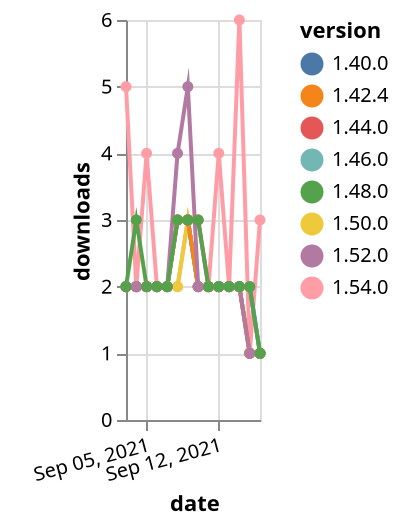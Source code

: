 {"$schema": "https://vega.github.io/schema/vega-lite/v5.json", "description": "A simple bar chart with embedded data.", "data": {"values": [{"date": "2021-09-03", "total": 232, "delta": 5, "version": "1.54.0"}, {"date": "2021-09-04", "total": 234, "delta": 2, "version": "1.54.0"}, {"date": "2021-09-05", "total": 238, "delta": 4, "version": "1.54.0"}, {"date": "2021-09-06", "total": 240, "delta": 2, "version": "1.54.0"}, {"date": "2021-09-07", "total": 242, "delta": 2, "version": "1.54.0"}, {"date": "2021-09-08", "total": 244, "delta": 2, "version": "1.54.0"}, {"date": "2021-09-09", "total": 247, "delta": 3, "version": "1.54.0"}, {"date": "2021-09-10", "total": 249, "delta": 2, "version": "1.54.0"}, {"date": "2021-09-11", "total": 251, "delta": 2, "version": "1.54.0"}, {"date": "2021-09-12", "total": 255, "delta": 4, "version": "1.54.0"}, {"date": "2021-09-13", "total": 257, "delta": 2, "version": "1.54.0"}, {"date": "2021-09-14", "total": 263, "delta": 6, "version": "1.54.0"}, {"date": "2021-09-15", "total": 264, "delta": 1, "version": "1.54.0"}, {"date": "2021-09-16", "total": 267, "delta": 3, "version": "1.54.0"}, {"date": "2021-09-03", "total": 1017, "delta": 2, "version": "1.50.0"}, {"date": "2021-09-04", "total": 1019, "delta": 2, "version": "1.50.0"}, {"date": "2021-09-05", "total": 1021, "delta": 2, "version": "1.50.0"}, {"date": "2021-09-06", "total": 1023, "delta": 2, "version": "1.50.0"}, {"date": "2021-09-07", "total": 1025, "delta": 2, "version": "1.50.0"}, {"date": "2021-09-08", "total": 1027, "delta": 2, "version": "1.50.0"}, {"date": "2021-09-09", "total": 1030, "delta": 3, "version": "1.50.0"}, {"date": "2021-09-10", "total": 1032, "delta": 2, "version": "1.50.0"}, {"date": "2021-09-11", "total": 1034, "delta": 2, "version": "1.50.0"}, {"date": "2021-09-12", "total": 1036, "delta": 2, "version": "1.50.0"}, {"date": "2021-09-13", "total": 1038, "delta": 2, "version": "1.50.0"}, {"date": "2021-09-14", "total": 1040, "delta": 2, "version": "1.50.0"}, {"date": "2021-09-15", "total": 1041, "delta": 1, "version": "1.50.0"}, {"date": "2021-09-16", "total": 1042, "delta": 1, "version": "1.50.0"}, {"date": "2021-09-03", "total": 2072, "delta": 2, "version": "1.44.0"}, {"date": "2021-09-04", "total": 2074, "delta": 2, "version": "1.44.0"}, {"date": "2021-09-05", "total": 2076, "delta": 2, "version": "1.44.0"}, {"date": "2021-09-06", "total": 2078, "delta": 2, "version": "1.44.0"}, {"date": "2021-09-07", "total": 2080, "delta": 2, "version": "1.44.0"}, {"date": "2021-09-08", "total": 2083, "delta": 3, "version": "1.44.0"}, {"date": "2021-09-09", "total": 2086, "delta": 3, "version": "1.44.0"}, {"date": "2021-09-10", "total": 2089, "delta": 3, "version": "1.44.0"}, {"date": "2021-09-11", "total": 2091, "delta": 2, "version": "1.44.0"}, {"date": "2021-09-12", "total": 2093, "delta": 2, "version": "1.44.0"}, {"date": "2021-09-13", "total": 2095, "delta": 2, "version": "1.44.0"}, {"date": "2021-09-14", "total": 2097, "delta": 2, "version": "1.44.0"}, {"date": "2021-09-15", "total": 2098, "delta": 1, "version": "1.44.0"}, {"date": "2021-09-16", "total": 2099, "delta": 1, "version": "1.44.0"}, {"date": "2021-09-03", "total": 2320, "delta": 2, "version": "1.40.0"}, {"date": "2021-09-04", "total": 2322, "delta": 2, "version": "1.40.0"}, {"date": "2021-09-05", "total": 2324, "delta": 2, "version": "1.40.0"}, {"date": "2021-09-06", "total": 2326, "delta": 2, "version": "1.40.0"}, {"date": "2021-09-07", "total": 2328, "delta": 2, "version": "1.40.0"}, {"date": "2021-09-08", "total": 2331, "delta": 3, "version": "1.40.0"}, {"date": "2021-09-09", "total": 2334, "delta": 3, "version": "1.40.0"}, {"date": "2021-09-10", "total": 2336, "delta": 2, "version": "1.40.0"}, {"date": "2021-09-11", "total": 2338, "delta": 2, "version": "1.40.0"}, {"date": "2021-09-12", "total": 2340, "delta": 2, "version": "1.40.0"}, {"date": "2021-09-13", "total": 2342, "delta": 2, "version": "1.40.0"}, {"date": "2021-09-14", "total": 2344, "delta": 2, "version": "1.40.0"}, {"date": "2021-09-15", "total": 2346, "delta": 2, "version": "1.40.0"}, {"date": "2021-09-16", "total": 2347, "delta": 1, "version": "1.40.0"}, {"date": "2021-09-03", "total": 1686, "delta": 2, "version": "1.46.0"}, {"date": "2021-09-04", "total": 1688, "delta": 2, "version": "1.46.0"}, {"date": "2021-09-05", "total": 1690, "delta": 2, "version": "1.46.0"}, {"date": "2021-09-06", "total": 1692, "delta": 2, "version": "1.46.0"}, {"date": "2021-09-07", "total": 1694, "delta": 2, "version": "1.46.0"}, {"date": "2021-09-08", "total": 1697, "delta": 3, "version": "1.46.0"}, {"date": "2021-09-09", "total": 1700, "delta": 3, "version": "1.46.0"}, {"date": "2021-09-10", "total": 1702, "delta": 2, "version": "1.46.0"}, {"date": "2021-09-11", "total": 1704, "delta": 2, "version": "1.46.0"}, {"date": "2021-09-12", "total": 1706, "delta": 2, "version": "1.46.0"}, {"date": "2021-09-13", "total": 1708, "delta": 2, "version": "1.46.0"}, {"date": "2021-09-14", "total": 1710, "delta": 2, "version": "1.46.0"}, {"date": "2021-09-15", "total": 1712, "delta": 2, "version": "1.46.0"}, {"date": "2021-09-16", "total": 1713, "delta": 1, "version": "1.46.0"}, {"date": "2021-09-03", "total": 2276, "delta": 2, "version": "1.42.4"}, {"date": "2021-09-04", "total": 2278, "delta": 2, "version": "1.42.4"}, {"date": "2021-09-05", "total": 2280, "delta": 2, "version": "1.42.4"}, {"date": "2021-09-06", "total": 2282, "delta": 2, "version": "1.42.4"}, {"date": "2021-09-07", "total": 2284, "delta": 2, "version": "1.42.4"}, {"date": "2021-09-08", "total": 2287, "delta": 3, "version": "1.42.4"}, {"date": "2021-09-09", "total": 2290, "delta": 3, "version": "1.42.4"}, {"date": "2021-09-10", "total": 2292, "delta": 2, "version": "1.42.4"}, {"date": "2021-09-11", "total": 2294, "delta": 2, "version": "1.42.4"}, {"date": "2021-09-12", "total": 2296, "delta": 2, "version": "1.42.4"}, {"date": "2021-09-13", "total": 2298, "delta": 2, "version": "1.42.4"}, {"date": "2021-09-14", "total": 2300, "delta": 2, "version": "1.42.4"}, {"date": "2021-09-15", "total": 2301, "delta": 1, "version": "1.42.4"}, {"date": "2021-09-16", "total": 2302, "delta": 1, "version": "1.42.4"}, {"date": "2021-09-03", "total": 801, "delta": 2, "version": "1.52.0"}, {"date": "2021-09-04", "total": 803, "delta": 2, "version": "1.52.0"}, {"date": "2021-09-05", "total": 805, "delta": 2, "version": "1.52.0"}, {"date": "2021-09-06", "total": 807, "delta": 2, "version": "1.52.0"}, {"date": "2021-09-07", "total": 809, "delta": 2, "version": "1.52.0"}, {"date": "2021-09-08", "total": 813, "delta": 4, "version": "1.52.0"}, {"date": "2021-09-09", "total": 818, "delta": 5, "version": "1.52.0"}, {"date": "2021-09-10", "total": 820, "delta": 2, "version": "1.52.0"}, {"date": "2021-09-11", "total": 822, "delta": 2, "version": "1.52.0"}, {"date": "2021-09-12", "total": 824, "delta": 2, "version": "1.52.0"}, {"date": "2021-09-13", "total": 826, "delta": 2, "version": "1.52.0"}, {"date": "2021-09-14", "total": 828, "delta": 2, "version": "1.52.0"}, {"date": "2021-09-15", "total": 829, "delta": 1, "version": "1.52.0"}, {"date": "2021-09-16", "total": 830, "delta": 1, "version": "1.52.0"}, {"date": "2021-09-03", "total": 1486, "delta": 2, "version": "1.48.0"}, {"date": "2021-09-04", "total": 1489, "delta": 3, "version": "1.48.0"}, {"date": "2021-09-05", "total": 1491, "delta": 2, "version": "1.48.0"}, {"date": "2021-09-06", "total": 1493, "delta": 2, "version": "1.48.0"}, {"date": "2021-09-07", "total": 1495, "delta": 2, "version": "1.48.0"}, {"date": "2021-09-08", "total": 1498, "delta": 3, "version": "1.48.0"}, {"date": "2021-09-09", "total": 1501, "delta": 3, "version": "1.48.0"}, {"date": "2021-09-10", "total": 1504, "delta": 3, "version": "1.48.0"}, {"date": "2021-09-11", "total": 1506, "delta": 2, "version": "1.48.0"}, {"date": "2021-09-12", "total": 1508, "delta": 2, "version": "1.48.0"}, {"date": "2021-09-13", "total": 1510, "delta": 2, "version": "1.48.0"}, {"date": "2021-09-14", "total": 1512, "delta": 2, "version": "1.48.0"}, {"date": "2021-09-15", "total": 1514, "delta": 2, "version": "1.48.0"}, {"date": "2021-09-16", "total": 1515, "delta": 1, "version": "1.48.0"}]}, "width": "container", "mark": {"type": "line", "point": {"filled": true}}, "encoding": {"x": {"field": "date", "type": "temporal", "timeUnit": "yearmonthdate", "title": "date", "axis": {"labelAngle": -15}}, "y": {"field": "delta", "type": "quantitative", "title": "downloads"}, "color": {"field": "version", "type": "nominal"}, "tooltip": {"field": "delta"}}}